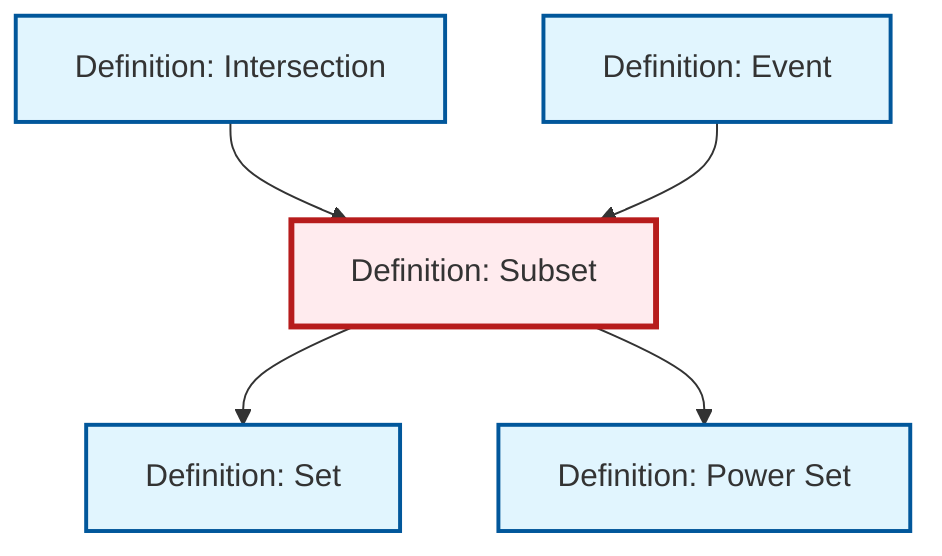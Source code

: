 graph TD
    classDef definition fill:#e1f5fe,stroke:#01579b,stroke-width:2px
    classDef theorem fill:#f3e5f5,stroke:#4a148c,stroke-width:2px
    classDef axiom fill:#fff3e0,stroke:#e65100,stroke-width:2px
    classDef example fill:#e8f5e9,stroke:#1b5e20,stroke-width:2px
    classDef current fill:#ffebee,stroke:#b71c1c,stroke-width:3px
    def-event["Definition: Event"]:::definition
    def-subset["Definition: Subset"]:::definition
    def-intersection["Definition: Intersection"]:::definition
    def-set["Definition: Set"]:::definition
    def-power-set["Definition: Power Set"]:::definition
    def-intersection --> def-subset
    def-event --> def-subset
    def-subset --> def-set
    def-subset --> def-power-set
    class def-subset current